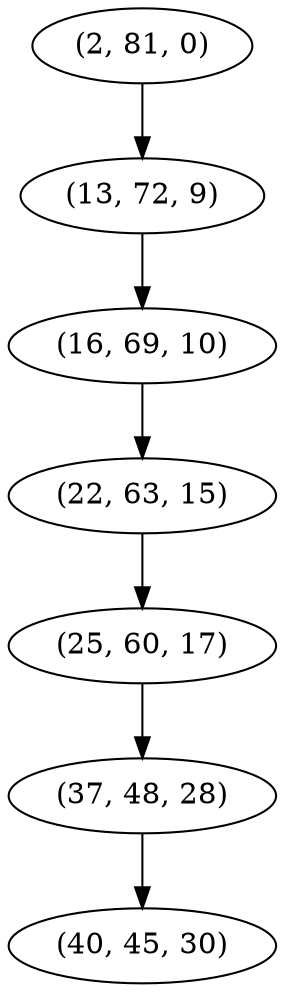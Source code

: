 digraph tree {
    "(2, 81, 0)";
    "(13, 72, 9)";
    "(16, 69, 10)";
    "(22, 63, 15)";
    "(25, 60, 17)";
    "(37, 48, 28)";
    "(40, 45, 30)";
    "(2, 81, 0)" -> "(13, 72, 9)";
    "(13, 72, 9)" -> "(16, 69, 10)";
    "(16, 69, 10)" -> "(22, 63, 15)";
    "(22, 63, 15)" -> "(25, 60, 17)";
    "(25, 60, 17)" -> "(37, 48, 28)";
    "(37, 48, 28)" -> "(40, 45, 30)";
}
